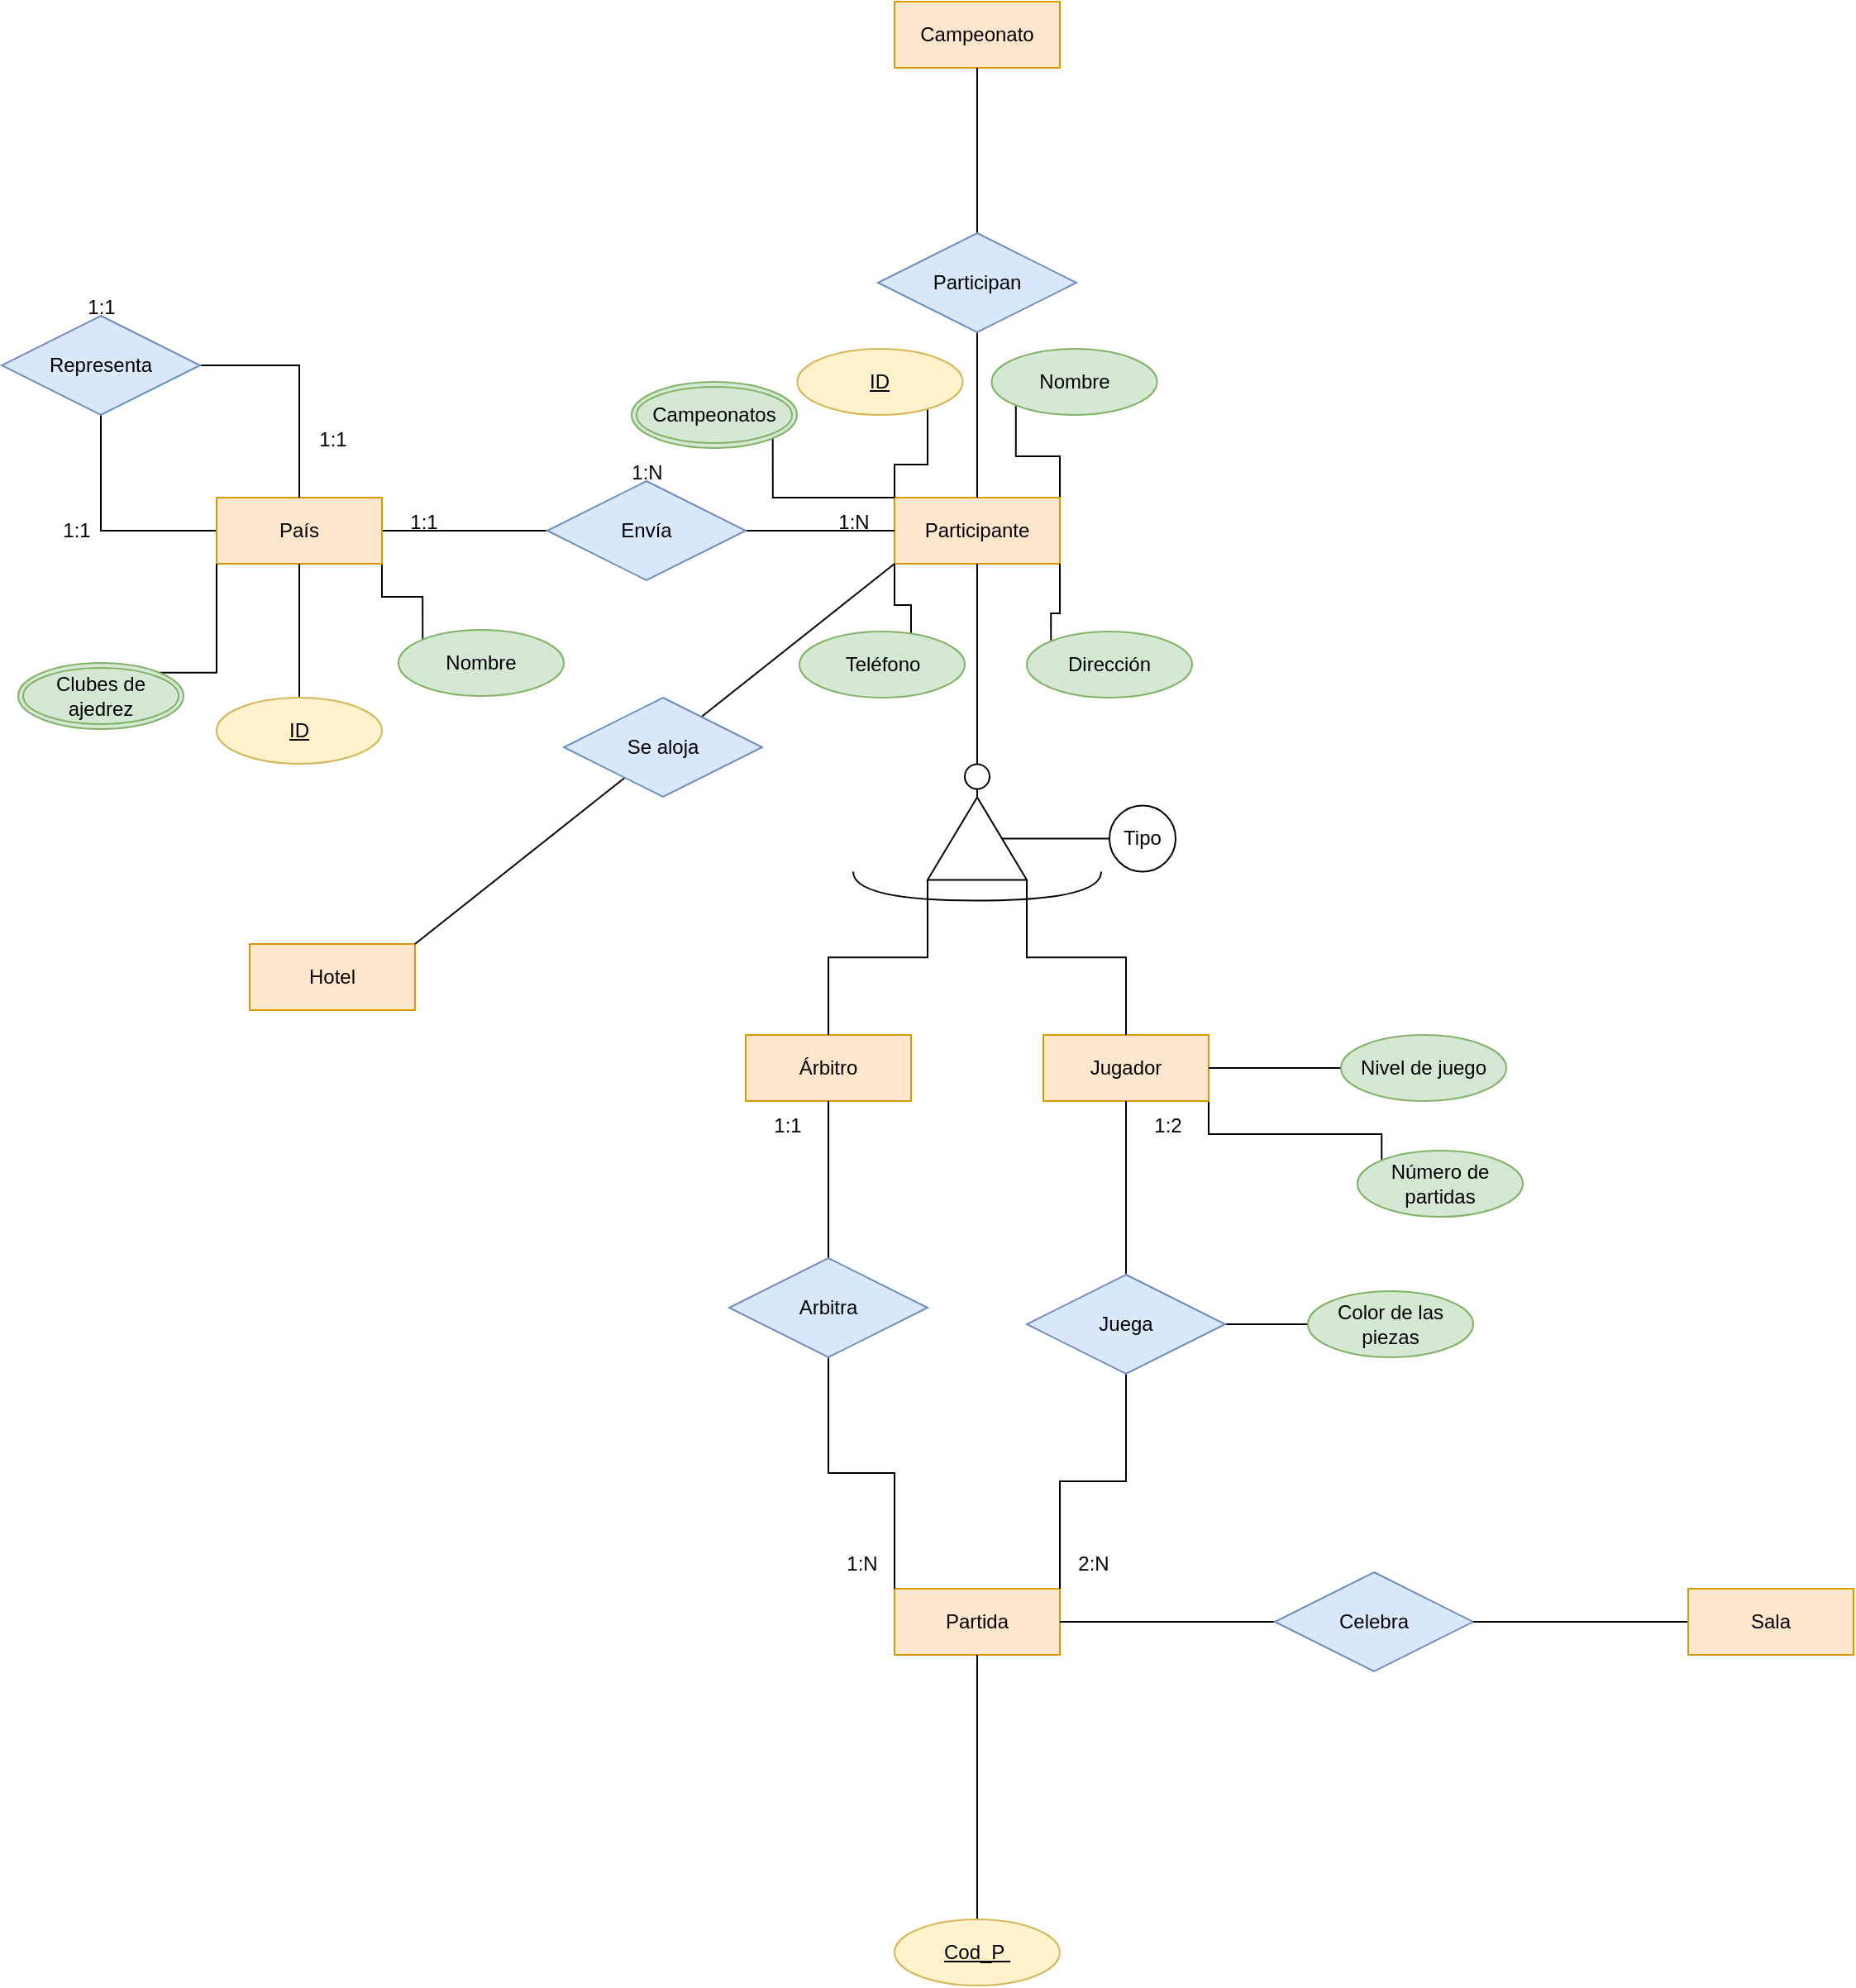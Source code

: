 <mxfile version="22.0.4" type="github">
  <diagram name="Página-1" id="1d2L8bz1bzAMaSmPZkwq">
    <mxGraphModel dx="1807" dy="1703" grid="1" gridSize="10" guides="1" tooltips="1" connect="1" arrows="1" fold="1" page="1" pageScale="1" pageWidth="827" pageHeight="1169" math="0" shadow="0">
      <root>
        <mxCell id="0" />
        <mxCell id="1" parent="0" />
        <mxCell id="wL6kafA09rnqlE72niW9-1" value="Campeonato" style="whiteSpace=wrap;html=1;align=center;fillColor=#ffe6cc;strokeColor=#d79b00;" vertex="1" parent="1">
          <mxGeometry x="340" y="-10" width="100" height="40" as="geometry" />
        </mxCell>
        <mxCell id="wL6kafA09rnqlE72niW9-46" style="edgeStyle=orthogonalEdgeStyle;rounded=0;orthogonalLoop=1;jettySize=auto;html=1;exitX=1;exitY=0;exitDx=0;exitDy=0;entryX=0;entryY=1;entryDx=0;entryDy=0;endArrow=none;endFill=0;" edge="1" parent="1" source="wL6kafA09rnqlE72niW9-3" target="wL6kafA09rnqlE72niW9-45">
          <mxGeometry relative="1" as="geometry" />
        </mxCell>
        <mxCell id="wL6kafA09rnqlE72niW9-3" value="Participante" style="whiteSpace=wrap;html=1;align=center;fillColor=#ffe6cc;strokeColor=#d79b00;" vertex="1" parent="1">
          <mxGeometry x="340" y="290" width="100" height="40" as="geometry" />
        </mxCell>
        <mxCell id="wL6kafA09rnqlE72niW9-95" style="edgeStyle=orthogonalEdgeStyle;rounded=0;orthogonalLoop=1;jettySize=auto;html=1;exitX=1;exitY=1;exitDx=0;exitDy=0;entryX=0;entryY=0;entryDx=0;entryDy=0;endArrow=none;endFill=0;" edge="1" parent="1" source="wL6kafA09rnqlE72niW9-4" target="wL6kafA09rnqlE72niW9-94">
          <mxGeometry relative="1" as="geometry">
            <Array as="points">
              <mxPoint x="530" y="675" />
              <mxPoint x="635" y="675" />
            </Array>
          </mxGeometry>
        </mxCell>
        <mxCell id="wL6kafA09rnqlE72niW9-4" value="Jugador" style="whiteSpace=wrap;html=1;align=center;fillColor=#ffe6cc;strokeColor=#d79b00;" vertex="1" parent="1">
          <mxGeometry x="430" y="615" width="100" height="40" as="geometry" />
        </mxCell>
        <mxCell id="wL6kafA09rnqlE72niW9-5" value="Árbitro" style="whiteSpace=wrap;html=1;align=center;fillColor=#ffe6cc;strokeColor=#d79b00;" vertex="1" parent="1">
          <mxGeometry x="250" y="615" width="100" height="40" as="geometry" />
        </mxCell>
        <mxCell id="wL6kafA09rnqlE72niW9-26" style="edgeStyle=orthogonalEdgeStyle;rounded=0;orthogonalLoop=1;jettySize=auto;html=1;entryX=0;entryY=0.5;entryDx=0;entryDy=0;endArrow=none;endFill=0;" edge="1" parent="1" source="wL6kafA09rnqlE72niW9-6" target="wL6kafA09rnqlE72niW9-25">
          <mxGeometry relative="1" as="geometry" />
        </mxCell>
        <mxCell id="wL6kafA09rnqlE72niW9-29" style="edgeStyle=orthogonalEdgeStyle;rounded=0;orthogonalLoop=1;jettySize=auto;html=1;entryX=0.5;entryY=1;entryDx=0;entryDy=0;endArrow=none;endFill=0;" edge="1" parent="1" source="wL6kafA09rnqlE72niW9-6" target="wL6kafA09rnqlE72niW9-28">
          <mxGeometry relative="1" as="geometry" />
        </mxCell>
        <mxCell id="wL6kafA09rnqlE72niW9-66" style="edgeStyle=orthogonalEdgeStyle;rounded=0;orthogonalLoop=1;jettySize=auto;html=1;exitX=1;exitY=1;exitDx=0;exitDy=0;entryX=0;entryY=0;entryDx=0;entryDy=0;endArrow=none;endFill=0;" edge="1" parent="1" source="wL6kafA09rnqlE72niW9-6" target="wL6kafA09rnqlE72niW9-65">
          <mxGeometry relative="1" as="geometry" />
        </mxCell>
        <mxCell id="wL6kafA09rnqlE72niW9-6" value="País" style="whiteSpace=wrap;html=1;align=center;fillColor=#ffe6cc;strokeColor=#d79b00;" vertex="1" parent="1">
          <mxGeometry x="-70" y="290" width="100" height="40" as="geometry" />
        </mxCell>
        <mxCell id="wL6kafA09rnqlE72niW9-7" value="Partida" style="whiteSpace=wrap;html=1;align=center;fillColor=#ffe6cc;strokeColor=#d79b00;" vertex="1" parent="1">
          <mxGeometry x="340" y="950" width="100" height="40" as="geometry" />
        </mxCell>
        <mxCell id="wL6kafA09rnqlE72niW9-8" value="Hotel" style="whiteSpace=wrap;html=1;align=center;fillColor=#ffe6cc;strokeColor=#d79b00;" vertex="1" parent="1">
          <mxGeometry x="-50" y="560" width="100" height="40" as="geometry" />
        </mxCell>
        <mxCell id="wL6kafA09rnqlE72niW9-12" style="edgeStyle=orthogonalEdgeStyle;rounded=0;orthogonalLoop=1;jettySize=auto;html=1;exitX=0.5;exitY=1;exitDx=0;exitDy=0;entryX=0.5;entryY=0;entryDx=0;entryDy=0;endArrow=none;endFill=0;" edge="1" parent="1" source="wL6kafA09rnqlE72niW9-11" target="wL6kafA09rnqlE72niW9-3">
          <mxGeometry relative="1" as="geometry" />
        </mxCell>
        <mxCell id="wL6kafA09rnqlE72niW9-13" style="edgeStyle=orthogonalEdgeStyle;rounded=0;orthogonalLoop=1;jettySize=auto;html=1;exitX=0.5;exitY=0;exitDx=0;exitDy=0;entryX=0.5;entryY=1;entryDx=0;entryDy=0;endArrow=none;endFill=0;" edge="1" parent="1" source="wL6kafA09rnqlE72niW9-11" target="wL6kafA09rnqlE72niW9-1">
          <mxGeometry relative="1" as="geometry" />
        </mxCell>
        <mxCell id="wL6kafA09rnqlE72niW9-11" value="Participan" style="shape=rhombus;perimeter=rhombusPerimeter;whiteSpace=wrap;html=1;align=center;fillColor=#dae8fc;strokeColor=#6c8ebf;" vertex="1" parent="1">
          <mxGeometry x="330" y="130" width="120" height="60" as="geometry" />
        </mxCell>
        <mxCell id="wL6kafA09rnqlE72niW9-18" style="edgeStyle=orthogonalEdgeStyle;rounded=0;orthogonalLoop=1;jettySize=auto;html=1;entryX=0.5;entryY=1;entryDx=0;entryDy=0;endArrow=none;endFill=0;" edge="1" parent="1" source="wL6kafA09rnqlE72niW9-14" target="wL6kafA09rnqlE72niW9-15">
          <mxGeometry relative="1" as="geometry" />
        </mxCell>
        <mxCell id="wL6kafA09rnqlE72niW9-19" style="edgeStyle=orthogonalEdgeStyle;rounded=0;orthogonalLoop=1;jettySize=auto;html=1;exitX=0;exitY=1;exitDx=0;exitDy=0;exitPerimeter=0;entryX=0.5;entryY=0;entryDx=0;entryDy=0;endArrow=none;endFill=0;" edge="1" parent="1" source="wL6kafA09rnqlE72niW9-14" target="wL6kafA09rnqlE72niW9-5">
          <mxGeometry relative="1" as="geometry" />
        </mxCell>
        <mxCell id="wL6kafA09rnqlE72niW9-20" style="edgeStyle=orthogonalEdgeStyle;rounded=0;orthogonalLoop=1;jettySize=auto;html=1;exitX=1;exitY=1;exitDx=0;exitDy=0;exitPerimeter=0;entryX=0.5;entryY=0;entryDx=0;entryDy=0;endArrow=none;endFill=0;" edge="1" parent="1" source="wL6kafA09rnqlE72niW9-14" target="wL6kafA09rnqlE72niW9-4">
          <mxGeometry relative="1" as="geometry" />
        </mxCell>
        <mxCell id="wL6kafA09rnqlE72niW9-14" value="" style="verticalLabelPosition=bottom;verticalAlign=top;html=1;shape=mxgraph.basic.acute_triangle;dx=0.5;" vertex="1" parent="1">
          <mxGeometry x="360" y="471.25" width="60" height="50" as="geometry" />
        </mxCell>
        <mxCell id="wL6kafA09rnqlE72niW9-34" style="edgeStyle=orthogonalEdgeStyle;rounded=0;orthogonalLoop=1;jettySize=auto;html=1;entryX=0.5;entryY=1;entryDx=0;entryDy=0;endArrow=none;endFill=0;" edge="1" parent="1" source="wL6kafA09rnqlE72niW9-15" target="wL6kafA09rnqlE72niW9-3">
          <mxGeometry relative="1" as="geometry" />
        </mxCell>
        <mxCell id="wL6kafA09rnqlE72niW9-15" value="" style="ellipse;whiteSpace=wrap;html=1;aspect=fixed;" vertex="1" parent="1">
          <mxGeometry x="382.5" y="451.25" width="15" height="15" as="geometry" />
        </mxCell>
        <mxCell id="wL6kafA09rnqlE72niW9-22" value="" style="shape=requiredInterface;html=1;verticalLabelPosition=bottom;sketch=0;rotation=90;" vertex="1" parent="1">
          <mxGeometry x="381.25" y="450" width="17.5" height="150" as="geometry" />
        </mxCell>
        <mxCell id="wL6kafA09rnqlE72niW9-23" value="Tipo" style="ellipse;whiteSpace=wrap;html=1;aspect=fixed;" vertex="1" parent="1">
          <mxGeometry x="470" y="476.25" width="40" height="40" as="geometry" />
        </mxCell>
        <mxCell id="wL6kafA09rnqlE72niW9-24" style="edgeStyle=orthogonalEdgeStyle;rounded=0;orthogonalLoop=1;jettySize=auto;html=1;entryX=0;entryY=0;entryDx=45;entryDy=25;entryPerimeter=0;endArrow=none;endFill=0;" edge="1" parent="1" source="wL6kafA09rnqlE72niW9-23" target="wL6kafA09rnqlE72niW9-14">
          <mxGeometry relative="1" as="geometry" />
        </mxCell>
        <mxCell id="wL6kafA09rnqlE72niW9-27" style="edgeStyle=orthogonalEdgeStyle;rounded=0;orthogonalLoop=1;jettySize=auto;html=1;exitX=1;exitY=0.5;exitDx=0;exitDy=0;entryX=0;entryY=0.5;entryDx=0;entryDy=0;endArrow=none;endFill=0;" edge="1" parent="1" source="wL6kafA09rnqlE72niW9-25" target="wL6kafA09rnqlE72niW9-3">
          <mxGeometry relative="1" as="geometry" />
        </mxCell>
        <mxCell id="wL6kafA09rnqlE72niW9-25" value="Envía" style="shape=rhombus;perimeter=rhombusPerimeter;whiteSpace=wrap;html=1;align=center;fillColor=#dae8fc;strokeColor=#6c8ebf;" vertex="1" parent="1">
          <mxGeometry x="130" y="280" width="120" height="60" as="geometry" />
        </mxCell>
        <mxCell id="wL6kafA09rnqlE72niW9-30" style="edgeStyle=orthogonalEdgeStyle;rounded=0;orthogonalLoop=1;jettySize=auto;html=1;entryX=0.5;entryY=0;entryDx=0;entryDy=0;endArrow=none;endFill=0;" edge="1" parent="1" source="wL6kafA09rnqlE72niW9-28" target="wL6kafA09rnqlE72niW9-6">
          <mxGeometry relative="1" as="geometry" />
        </mxCell>
        <mxCell id="wL6kafA09rnqlE72niW9-28" value="Representa" style="shape=rhombus;perimeter=rhombusPerimeter;whiteSpace=wrap;html=1;align=center;fillColor=#dae8fc;strokeColor=#6c8ebf;" vertex="1" parent="1">
          <mxGeometry x="-200" y="180" width="120" height="60" as="geometry" />
        </mxCell>
        <mxCell id="wL6kafA09rnqlE72niW9-37" value="" style="endArrow=none;html=1;rounded=0;exitX=1;exitY=0;exitDx=0;exitDy=0;entryX=0;entryY=1;entryDx=0;entryDy=0;" edge="1" parent="1" source="wL6kafA09rnqlE72niW9-8" target="wL6kafA09rnqlE72niW9-3">
          <mxGeometry width="50" height="50" relative="1" as="geometry">
            <mxPoint x="210" y="500" as="sourcePoint" />
            <mxPoint x="260" y="450" as="targetPoint" />
          </mxGeometry>
        </mxCell>
        <mxCell id="wL6kafA09rnqlE72niW9-38" value="Se aloja" style="shape=rhombus;perimeter=rhombusPerimeter;whiteSpace=wrap;html=1;align=center;fillColor=#dae8fc;strokeColor=#6c8ebf;" vertex="1" parent="1">
          <mxGeometry x="140" y="411" width="120" height="60" as="geometry" />
        </mxCell>
        <mxCell id="wL6kafA09rnqlE72niW9-42" style="edgeStyle=orthogonalEdgeStyle;rounded=0;orthogonalLoop=1;jettySize=auto;html=1;entryX=1;entryY=0.5;entryDx=0;entryDy=0;endArrow=none;endFill=0;" edge="1" parent="1" source="wL6kafA09rnqlE72niW9-39" target="wL6kafA09rnqlE72niW9-7">
          <mxGeometry relative="1" as="geometry" />
        </mxCell>
        <mxCell id="wL6kafA09rnqlE72niW9-39" value="Celebra" style="shape=rhombus;perimeter=rhombusPerimeter;whiteSpace=wrap;html=1;align=center;fillColor=#dae8fc;strokeColor=#6c8ebf;" vertex="1" parent="1">
          <mxGeometry x="570" y="940" width="120" height="60" as="geometry" />
        </mxCell>
        <mxCell id="wL6kafA09rnqlE72niW9-41" style="edgeStyle=orthogonalEdgeStyle;rounded=0;orthogonalLoop=1;jettySize=auto;html=1;entryX=1;entryY=0.5;entryDx=0;entryDy=0;endArrow=none;endFill=0;" edge="1" parent="1" source="wL6kafA09rnqlE72niW9-40" target="wL6kafA09rnqlE72niW9-39">
          <mxGeometry relative="1" as="geometry" />
        </mxCell>
        <mxCell id="wL6kafA09rnqlE72niW9-40" value="Sala" style="whiteSpace=wrap;html=1;align=center;fillColor=#ffe6cc;strokeColor=#d79b00;" vertex="1" parent="1">
          <mxGeometry x="820" y="950" width="100" height="40" as="geometry" />
        </mxCell>
        <mxCell id="wL6kafA09rnqlE72niW9-47" style="edgeStyle=orthogonalEdgeStyle;rounded=0;orthogonalLoop=1;jettySize=auto;html=1;exitX=1;exitY=1;exitDx=0;exitDy=0;entryX=0;entryY=0;entryDx=0;entryDy=0;endArrow=none;endFill=0;" edge="1" parent="1" source="wL6kafA09rnqlE72niW9-43" target="wL6kafA09rnqlE72niW9-3">
          <mxGeometry relative="1" as="geometry">
            <Array as="points">
              <mxPoint x="360" y="234" />
              <mxPoint x="360" y="270" />
              <mxPoint x="340" y="270" />
            </Array>
          </mxGeometry>
        </mxCell>
        <mxCell id="wL6kafA09rnqlE72niW9-43" value="ID" style="ellipse;whiteSpace=wrap;html=1;align=center;fontStyle=4;fillColor=#fff2cc;strokeColor=#d6b656;" vertex="1" parent="1">
          <mxGeometry x="281.25" y="200" width="100" height="40" as="geometry" />
        </mxCell>
        <mxCell id="wL6kafA09rnqlE72niW9-45" value="Nombre" style="ellipse;whiteSpace=wrap;html=1;align=center;fillColor=#d5e8d4;strokeColor=#82b366;" vertex="1" parent="1">
          <mxGeometry x="398.75" y="200" width="100" height="40" as="geometry" />
        </mxCell>
        <mxCell id="wL6kafA09rnqlE72niW9-49" style="edgeStyle=orthogonalEdgeStyle;rounded=0;orthogonalLoop=1;jettySize=auto;html=1;exitX=0;exitY=0;exitDx=0;exitDy=0;entryX=1;entryY=1;entryDx=0;entryDy=0;endArrow=none;endFill=0;" edge="1" parent="1" source="wL6kafA09rnqlE72niW9-48" target="wL6kafA09rnqlE72niW9-3">
          <mxGeometry relative="1" as="geometry">
            <Array as="points">
              <mxPoint x="435" y="360" />
              <mxPoint x="440" y="360" />
            </Array>
          </mxGeometry>
        </mxCell>
        <mxCell id="wL6kafA09rnqlE72niW9-48" value="Dirección" style="ellipse;whiteSpace=wrap;html=1;align=center;fillColor=#d5e8d4;strokeColor=#82b366;" vertex="1" parent="1">
          <mxGeometry x="420" y="371" width="100" height="40" as="geometry" />
        </mxCell>
        <mxCell id="wL6kafA09rnqlE72niW9-51" style="edgeStyle=orthogonalEdgeStyle;rounded=0;orthogonalLoop=1;jettySize=auto;html=1;exitX=0.5;exitY=0;exitDx=0;exitDy=0;entryX=0;entryY=1;entryDx=0;entryDy=0;endArrow=none;endFill=0;" edge="1" parent="1" source="wL6kafA09rnqlE72niW9-50" target="wL6kafA09rnqlE72niW9-3">
          <mxGeometry relative="1" as="geometry">
            <Array as="points">
              <mxPoint x="333" y="390" />
              <mxPoint x="350" y="390" />
              <mxPoint x="350" y="355" />
              <mxPoint x="340" y="355" />
            </Array>
          </mxGeometry>
        </mxCell>
        <mxCell id="wL6kafA09rnqlE72niW9-50" value="Teléfono" style="ellipse;whiteSpace=wrap;html=1;align=center;fillColor=#d5e8d4;strokeColor=#82b366;" vertex="1" parent="1">
          <mxGeometry x="282.5" y="371" width="100" height="40" as="geometry" />
        </mxCell>
        <mxCell id="wL6kafA09rnqlE72niW9-53" style="edgeStyle=orthogonalEdgeStyle;rounded=0;orthogonalLoop=1;jettySize=auto;html=1;exitX=1;exitY=1;exitDx=0;exitDy=0;entryX=0;entryY=0;entryDx=0;entryDy=0;endArrow=none;endFill=0;" edge="1" parent="1" source="wL6kafA09rnqlE72niW9-52" target="wL6kafA09rnqlE72niW9-3">
          <mxGeometry relative="1" as="geometry">
            <Array as="points">
              <mxPoint x="266" y="290" />
            </Array>
          </mxGeometry>
        </mxCell>
        <mxCell id="wL6kafA09rnqlE72niW9-52" value="Campeonatos" style="ellipse;shape=doubleEllipse;margin=3;whiteSpace=wrap;html=1;align=center;fillColor=#d5e8d4;strokeColor=#82b366;" vertex="1" parent="1">
          <mxGeometry x="181" y="220" width="100" height="40" as="geometry" />
        </mxCell>
        <mxCell id="wL6kafA09rnqlE72niW9-56" style="edgeStyle=orthogonalEdgeStyle;rounded=0;orthogonalLoop=1;jettySize=auto;html=1;entryX=1;entryY=0.5;entryDx=0;entryDy=0;endArrow=none;endFill=0;" edge="1" parent="1" source="wL6kafA09rnqlE72niW9-54" target="wL6kafA09rnqlE72niW9-4">
          <mxGeometry relative="1" as="geometry">
            <Array as="points">
              <mxPoint x="570" y="635" />
              <mxPoint x="570" y="635" />
            </Array>
          </mxGeometry>
        </mxCell>
        <mxCell id="wL6kafA09rnqlE72niW9-54" value="Nivel de juego" style="ellipse;whiteSpace=wrap;html=1;align=center;fillColor=#d5e8d4;strokeColor=#82b366;" vertex="1" parent="1">
          <mxGeometry x="610" y="615" width="100" height="40" as="geometry" />
        </mxCell>
        <mxCell id="wL6kafA09rnqlE72niW9-57" value="1:N" style="text;html=1;align=center;verticalAlign=middle;resizable=0;points=[];autosize=1;strokeColor=none;fillColor=none;" vertex="1" parent="1">
          <mxGeometry x="295" y="290" width="40" height="30" as="geometry" />
        </mxCell>
        <mxCell id="wL6kafA09rnqlE72niW9-58" value="1:1" style="text;html=1;align=center;verticalAlign=middle;resizable=0;points=[];autosize=1;strokeColor=none;fillColor=none;" vertex="1" parent="1">
          <mxGeometry x="35" y="290" width="40" height="30" as="geometry" />
        </mxCell>
        <mxCell id="wL6kafA09rnqlE72niW9-59" value="1:N" style="text;html=1;align=center;verticalAlign=middle;resizable=0;points=[];autosize=1;strokeColor=none;fillColor=none;" vertex="1" parent="1">
          <mxGeometry x="170" y="260" width="40" height="30" as="geometry" />
        </mxCell>
        <mxCell id="wL6kafA09rnqlE72niW9-60" value="1:1" style="text;html=1;align=center;verticalAlign=middle;resizable=0;points=[];autosize=1;strokeColor=none;fillColor=none;" vertex="1" parent="1">
          <mxGeometry x="-20" y="240" width="40" height="30" as="geometry" />
        </mxCell>
        <mxCell id="wL6kafA09rnqlE72niW9-61" value="1:1" style="text;html=1;align=center;verticalAlign=middle;resizable=0;points=[];autosize=1;strokeColor=none;fillColor=none;" vertex="1" parent="1">
          <mxGeometry x="-175" y="295" width="40" height="30" as="geometry" />
        </mxCell>
        <mxCell id="wL6kafA09rnqlE72niW9-62" value="1:1" style="text;html=1;align=center;verticalAlign=middle;resizable=0;points=[];autosize=1;strokeColor=none;fillColor=none;rotation=0;" vertex="1" parent="1">
          <mxGeometry x="-160" y="160" width="40" height="30" as="geometry" />
        </mxCell>
        <mxCell id="wL6kafA09rnqlE72niW9-64" style="edgeStyle=orthogonalEdgeStyle;rounded=0;orthogonalLoop=1;jettySize=auto;html=1;entryX=0.5;entryY=1;entryDx=0;entryDy=0;endArrow=none;endFill=0;" edge="1" parent="1" source="wL6kafA09rnqlE72niW9-63" target="wL6kafA09rnqlE72niW9-6">
          <mxGeometry relative="1" as="geometry" />
        </mxCell>
        <mxCell id="wL6kafA09rnqlE72niW9-63" value="ID" style="whiteSpace=wrap;html=1;align=center;fillColor=#fff2cc;strokeColor=#d6b656;shape=ellipse;perimeter=ellipsePerimeter;fontStyle=4;" vertex="1" parent="1">
          <mxGeometry x="-70" y="411" width="100" height="40" as="geometry" />
        </mxCell>
        <mxCell id="wL6kafA09rnqlE72niW9-65" value="Nombre" style="ellipse;whiteSpace=wrap;html=1;align=center;fillColor=#d5e8d4;strokeColor=#82b366;" vertex="1" parent="1">
          <mxGeometry x="40" y="370" width="100" height="40" as="geometry" />
        </mxCell>
        <mxCell id="wL6kafA09rnqlE72niW9-68" style="edgeStyle=orthogonalEdgeStyle;rounded=0;orthogonalLoop=1;jettySize=auto;html=1;exitX=1;exitY=0;exitDx=0;exitDy=0;entryX=0;entryY=1;entryDx=0;entryDy=0;endArrow=none;endFill=0;" edge="1" parent="1" source="wL6kafA09rnqlE72niW9-67" target="wL6kafA09rnqlE72niW9-6">
          <mxGeometry relative="1" as="geometry" />
        </mxCell>
        <mxCell id="wL6kafA09rnqlE72niW9-67" value="Clubes de ajedrez" style="ellipse;shape=doubleEllipse;margin=3;whiteSpace=wrap;html=1;align=center;fillColor=#d5e8d4;strokeColor=#82b366;" vertex="1" parent="1">
          <mxGeometry x="-190" y="390" width="100" height="40" as="geometry" />
        </mxCell>
        <mxCell id="wL6kafA09rnqlE72niW9-70" style="edgeStyle=orthogonalEdgeStyle;rounded=0;orthogonalLoop=1;jettySize=auto;html=1;endArrow=none;endFill=0;entryX=0.5;entryY=1;entryDx=0;entryDy=0;" edge="1" parent="1" source="wL6kafA09rnqlE72niW9-69" target="wL6kafA09rnqlE72niW9-7">
          <mxGeometry relative="1" as="geometry">
            <mxPoint x="539" y="1030" as="targetPoint" />
            <Array as="points" />
          </mxGeometry>
        </mxCell>
        <mxCell id="wL6kafA09rnqlE72niW9-69" value="Cod_P&amp;nbsp;" style="whiteSpace=wrap;html=1;align=center;shape=ellipse;perimeter=ellipsePerimeter;fontStyle=4;fillColor=#fff2cc;strokeColor=#d6b656;" vertex="1" parent="1">
          <mxGeometry x="340" y="1150" width="100" height="40" as="geometry" />
        </mxCell>
        <mxCell id="wL6kafA09rnqlE72niW9-80" style="edgeStyle=orthogonalEdgeStyle;rounded=0;orthogonalLoop=1;jettySize=auto;html=1;entryX=0.5;entryY=1;entryDx=0;entryDy=0;endArrow=none;endFill=0;" edge="1" parent="1" source="wL6kafA09rnqlE72niW9-79" target="wL6kafA09rnqlE72niW9-4">
          <mxGeometry relative="1" as="geometry" />
        </mxCell>
        <mxCell id="wL6kafA09rnqlE72niW9-81" style="edgeStyle=orthogonalEdgeStyle;rounded=0;orthogonalLoop=1;jettySize=auto;html=1;exitX=0.5;exitY=1;exitDx=0;exitDy=0;entryX=1;entryY=0;entryDx=0;entryDy=0;endArrow=none;endFill=0;" edge="1" parent="1" source="wL6kafA09rnqlE72niW9-79" target="wL6kafA09rnqlE72niW9-7">
          <mxGeometry relative="1" as="geometry" />
        </mxCell>
        <mxCell id="wL6kafA09rnqlE72niW9-96" style="edgeStyle=orthogonalEdgeStyle;rounded=0;orthogonalLoop=1;jettySize=auto;html=1;endArrow=none;endFill=0;" edge="1" parent="1" source="wL6kafA09rnqlE72niW9-79">
          <mxGeometry relative="1" as="geometry">
            <mxPoint x="590" y="790.0" as="targetPoint" />
          </mxGeometry>
        </mxCell>
        <mxCell id="wL6kafA09rnqlE72niW9-79" value="Juega" style="shape=rhombus;perimeter=rhombusPerimeter;whiteSpace=wrap;html=1;align=center;fillColor=#dae8fc;strokeColor=#6c8ebf;" vertex="1" parent="1">
          <mxGeometry x="420" y="760" width="120" height="60" as="geometry" />
        </mxCell>
        <mxCell id="wL6kafA09rnqlE72niW9-87" value="2:N" style="text;html=1;align=center;verticalAlign=middle;resizable=0;points=[];autosize=1;strokeColor=none;fillColor=none;" vertex="1" parent="1">
          <mxGeometry x="440" y="920" width="40" height="30" as="geometry" />
        </mxCell>
        <mxCell id="wL6kafA09rnqlE72niW9-88" style="edgeStyle=orthogonalEdgeStyle;rounded=0;orthogonalLoop=1;jettySize=auto;html=1;entryX=0.5;entryY=1;entryDx=0;entryDy=0;endArrow=none;endFill=0;" edge="1" parent="1" source="wL6kafA09rnqlE72niW9-90" target="wL6kafA09rnqlE72niW9-5">
          <mxGeometry relative="1" as="geometry">
            <mxPoint x="315" y="645" as="targetPoint" />
          </mxGeometry>
        </mxCell>
        <mxCell id="wL6kafA09rnqlE72niW9-89" style="edgeStyle=orthogonalEdgeStyle;rounded=0;orthogonalLoop=1;jettySize=auto;html=1;exitX=0.5;exitY=1;exitDx=0;exitDy=0;entryX=0;entryY=0;entryDx=0;entryDy=0;endArrow=none;endFill=0;" edge="1" parent="1" source="wL6kafA09rnqlE72niW9-90" target="wL6kafA09rnqlE72niW9-7">
          <mxGeometry relative="1" as="geometry">
            <mxPoint x="275" y="940" as="targetPoint" />
          </mxGeometry>
        </mxCell>
        <mxCell id="wL6kafA09rnqlE72niW9-90" value="Arbitra" style="shape=rhombus;perimeter=rhombusPerimeter;whiteSpace=wrap;html=1;align=center;fillColor=#dae8fc;strokeColor=#6c8ebf;" vertex="1" parent="1">
          <mxGeometry x="240" y="750" width="120" height="60" as="geometry" />
        </mxCell>
        <mxCell id="wL6kafA09rnqlE72niW9-91" value="1:N" style="text;html=1;align=center;verticalAlign=middle;resizable=0;points=[];autosize=1;strokeColor=none;fillColor=none;" vertex="1" parent="1">
          <mxGeometry x="300" y="920" width="40" height="30" as="geometry" />
        </mxCell>
        <mxCell id="wL6kafA09rnqlE72niW9-92" value="1:1" style="text;html=1;align=center;verticalAlign=middle;resizable=0;points=[];autosize=1;strokeColor=none;fillColor=none;" vertex="1" parent="1">
          <mxGeometry x="255" y="655" width="40" height="30" as="geometry" />
        </mxCell>
        <mxCell id="wL6kafA09rnqlE72niW9-93" value="1:2" style="text;html=1;align=center;verticalAlign=middle;resizable=0;points=[];autosize=1;strokeColor=none;fillColor=none;" vertex="1" parent="1">
          <mxGeometry x="485" y="655" width="40" height="30" as="geometry" />
        </mxCell>
        <mxCell id="wL6kafA09rnqlE72niW9-94" value="Número de partidas" style="ellipse;whiteSpace=wrap;html=1;align=center;fillColor=#d5e8d4;strokeColor=#82b366;" vertex="1" parent="1">
          <mxGeometry x="620" y="685" width="100" height="40" as="geometry" />
        </mxCell>
        <mxCell id="wL6kafA09rnqlE72niW9-97" value="Color de las piezas" style="ellipse;whiteSpace=wrap;html=1;align=center;fillColor=#d5e8d4;strokeColor=#82b366;" vertex="1" parent="1">
          <mxGeometry x="590" y="770" width="100" height="40" as="geometry" />
        </mxCell>
      </root>
    </mxGraphModel>
  </diagram>
</mxfile>
